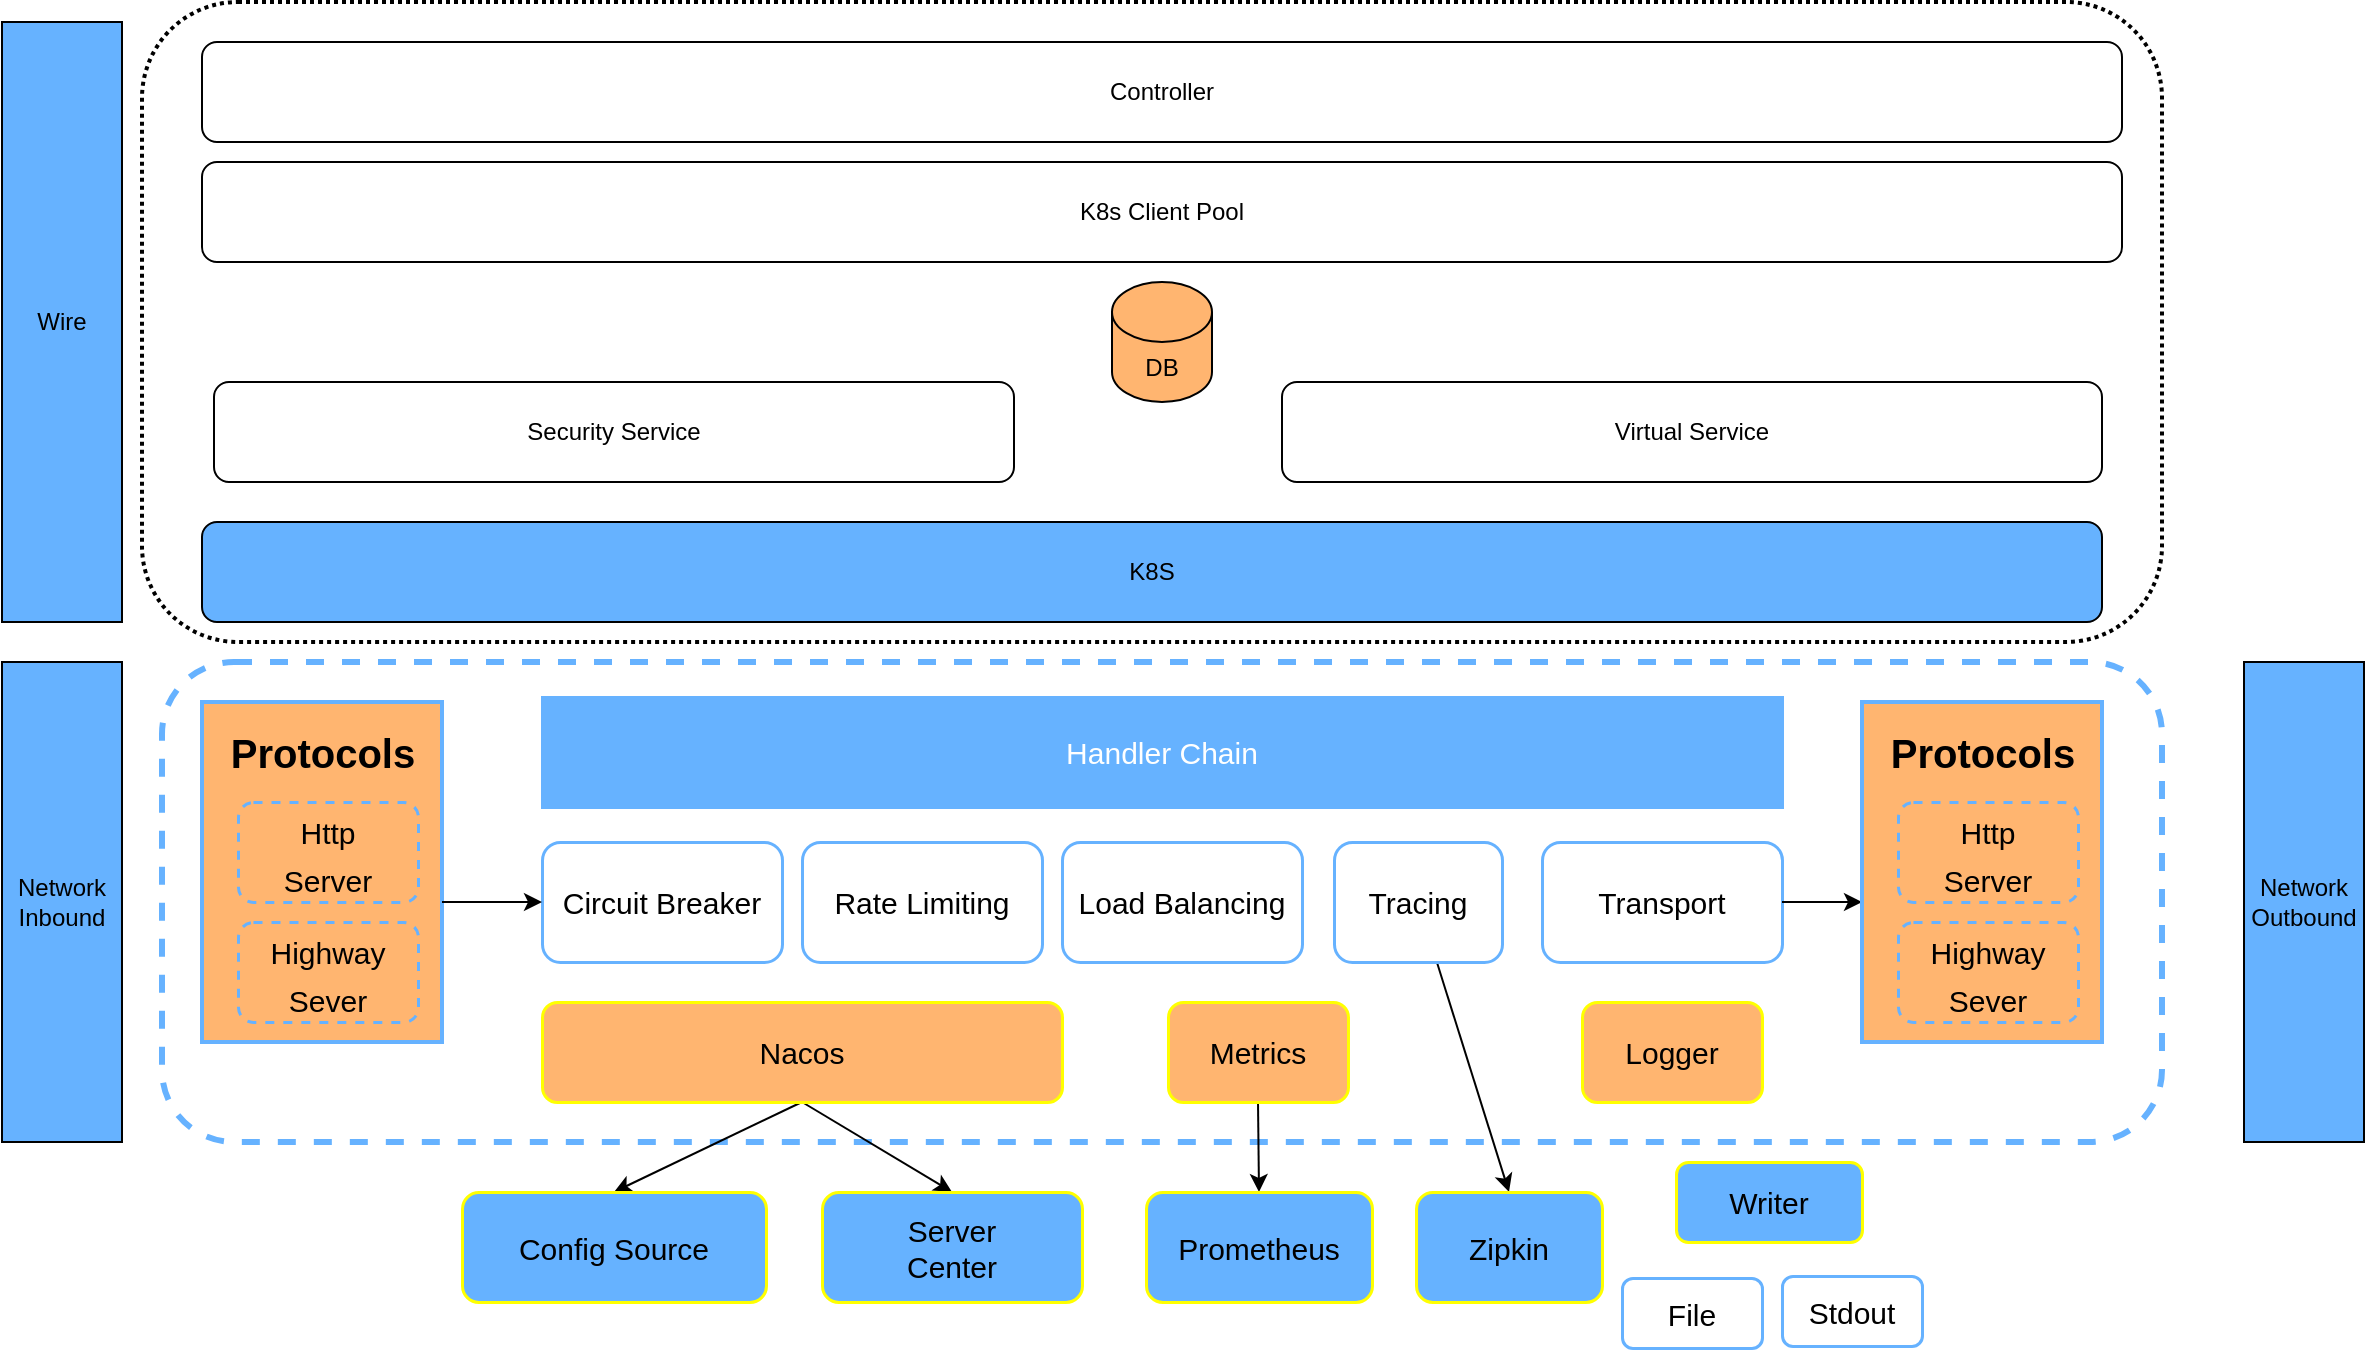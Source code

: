 <mxfile version="21.1.5" type="github">
  <diagram name="第 1 页" id="rUZTMIfKfon_q2ztTTua">
    <mxGraphModel dx="1434" dy="1965" grid="1" gridSize="10" guides="1" tooltips="1" connect="1" arrows="1" fold="1" page="1" pageScale="1" pageWidth="827" pageHeight="1169" math="0" shadow="0">
      <root>
        <mxCell id="0" />
        <mxCell id="1" parent="0" />
        <mxCell id="RApABBrmYkKpnpSUkDdv-8" value="" style="rounded=1;whiteSpace=wrap;html=1;fillColor=none;dashed=1;dashPattern=1 1;strokeWidth=2;" parent="1" vertex="1">
          <mxGeometry x="190" y="-70" width="1010" height="320" as="geometry" />
        </mxCell>
        <mxCell id="rJ2-EKXZz047EzGhhzqk-3" value="" style="rounded=1;whiteSpace=wrap;html=1;fillColor=none;dashed=1;strokeWidth=3;strokeColor=#66B2FF;" parent="1" vertex="1">
          <mxGeometry x="200" y="260" width="1000" height="240" as="geometry" />
        </mxCell>
        <mxCell id="rJ2-EKXZz047EzGhhzqk-2" value="Network Inbound" style="rounded=0;whiteSpace=wrap;html=1;direction=south;fillColor=#66B2FF;" parent="1" vertex="1">
          <mxGeometry x="120" y="260" width="60" height="240" as="geometry" />
        </mxCell>
        <mxCell id="rJ2-EKXZz047EzGhhzqk-5" value="" style="rounded=0;whiteSpace=wrap;html=1;fillColor=#FFB570;strokeColor=#66B2FF;strokeWidth=2;" parent="1" vertex="1">
          <mxGeometry x="220" y="280" width="120" height="170" as="geometry" />
        </mxCell>
        <mxCell id="rJ2-EKXZz047EzGhhzqk-6" value="&lt;font style=&quot;font-size: 20px;&quot;&gt;Protocols&lt;/font&gt;" style="text;strokeColor=none;fillColor=none;html=1;fontSize=24;fontStyle=1;verticalAlign=middle;align=center;" parent="1" vertex="1">
          <mxGeometry x="230" y="280" width="100" height="50" as="geometry" />
        </mxCell>
        <mxCell id="rJ2-EKXZz047EzGhhzqk-7" value="&lt;font style=&quot;font-size: 15px;&quot;&gt;Http&lt;br&gt;Server&lt;/font&gt;" style="rounded=1;whiteSpace=wrap;html=1;strokeColor=#66B2FF;fontSize=20;fillColor=none;dashed=1;strokeWidth=1.5;" parent="1" vertex="1">
          <mxGeometry x="238" y="330" width="90" height="50" as="geometry" />
        </mxCell>
        <mxCell id="rJ2-EKXZz047EzGhhzqk-8" value="&lt;font style=&quot;font-size: 15px;&quot;&gt;Highway&lt;br&gt;Sever&lt;/font&gt;" style="rounded=1;whiteSpace=wrap;html=1;strokeColor=#66B2FF;fontSize=20;fillColor=none;dashed=1;strokeWidth=1.5;" parent="1" vertex="1">
          <mxGeometry x="238" y="390" width="90" height="50" as="geometry" />
        </mxCell>
        <mxCell id="rJ2-EKXZz047EzGhhzqk-9" value="&lt;font color=&quot;#ffffff&quot;&gt;Handler Chain&lt;/font&gt;" style="rounded=0;whiteSpace=wrap;html=1;strokeColor=#66B2FF;strokeWidth=1.5;fontSize=15;fillColor=#66B2FF;" parent="1" vertex="1">
          <mxGeometry x="390" y="277.5" width="620" height="55" as="geometry" />
        </mxCell>
        <mxCell id="rJ2-EKXZz047EzGhhzqk-11" value="Circuit Breaker" style="rounded=1;whiteSpace=wrap;html=1;strokeColor=#66B2FF;strokeWidth=1.5;fontSize=15;fontColor=#000000;fillColor=none;" parent="1" vertex="1">
          <mxGeometry x="390" y="350" width="120" height="60" as="geometry" />
        </mxCell>
        <mxCell id="rJ2-EKXZz047EzGhhzqk-14" value="" style="endArrow=classic;html=1;rounded=0;fontSize=15;fontColor=#000000;" parent="1" edge="1">
          <mxGeometry relative="1" as="geometry">
            <mxPoint x="340" y="380" as="sourcePoint" />
            <mxPoint x="390" y="380" as="targetPoint" />
            <Array as="points">
              <mxPoint x="370" y="380" />
            </Array>
          </mxGeometry>
        </mxCell>
        <mxCell id="rJ2-EKXZz047EzGhhzqk-16" value="Rate Limiting" style="rounded=1;whiteSpace=wrap;html=1;strokeColor=#66B2FF;strokeWidth=1.5;fontSize=15;fontColor=#000000;fillColor=none;" parent="1" vertex="1">
          <mxGeometry x="520" y="350" width="120" height="60" as="geometry" />
        </mxCell>
        <mxCell id="rJ2-EKXZz047EzGhhzqk-17" value="Load Balancing" style="rounded=1;whiteSpace=wrap;html=1;strokeColor=#66B2FF;strokeWidth=1.5;fontSize=15;fontColor=#000000;fillColor=none;" parent="1" vertex="1">
          <mxGeometry x="650" y="350" width="120" height="60" as="geometry" />
        </mxCell>
        <mxCell id="rJ2-EKXZz047EzGhhzqk-36" style="edgeStyle=none;rounded=0;orthogonalLoop=1;jettySize=auto;html=1;entryX=0.5;entryY=0;entryDx=0;entryDy=0;fontSize=15;fontColor=#000000;" parent="1" source="rJ2-EKXZz047EzGhhzqk-18" target="rJ2-EKXZz047EzGhhzqk-35" edge="1">
          <mxGeometry relative="1" as="geometry" />
        </mxCell>
        <mxCell id="rJ2-EKXZz047EzGhhzqk-18" value="Tracing" style="rounded=1;whiteSpace=wrap;html=1;strokeColor=#66B2FF;strokeWidth=1.5;fontSize=15;fontColor=#000000;fillColor=none;" parent="1" vertex="1">
          <mxGeometry x="786" y="350" width="84" height="60" as="geometry" />
        </mxCell>
        <mxCell id="rJ2-EKXZz047EzGhhzqk-19" value="Transport" style="rounded=1;whiteSpace=wrap;html=1;strokeColor=#66B2FF;strokeWidth=1.5;fontSize=15;fontColor=#000000;fillColor=none;" parent="1" vertex="1">
          <mxGeometry x="890" y="350" width="120" height="60" as="geometry" />
        </mxCell>
        <mxCell id="rJ2-EKXZz047EzGhhzqk-20" value="" style="endArrow=classic;html=1;rounded=0;fontSize=15;fontColor=#000000;" parent="1" edge="1">
          <mxGeometry relative="1" as="geometry">
            <mxPoint x="1010" y="380" as="sourcePoint" />
            <mxPoint x="1050" y="380" as="targetPoint" />
          </mxGeometry>
        </mxCell>
        <mxCell id="rJ2-EKXZz047EzGhhzqk-21" value="" style="edgeLabel;resizable=0;html=1;align=center;verticalAlign=middle;strokeColor=#66B2FF;strokeWidth=1.5;fontSize=15;fontColor=#000000;fillColor=none;" parent="rJ2-EKXZz047EzGhhzqk-20" connectable="0" vertex="1">
          <mxGeometry relative="1" as="geometry" />
        </mxCell>
        <mxCell id="rJ2-EKXZz047EzGhhzqk-22" value="" style="rounded=0;whiteSpace=wrap;html=1;fillColor=#FFB570;strokeColor=#66B2FF;strokeWidth=2;" parent="1" vertex="1">
          <mxGeometry x="1050" y="280" width="120" height="170" as="geometry" />
        </mxCell>
        <mxCell id="rJ2-EKXZz047EzGhhzqk-23" value="&lt;font style=&quot;font-size: 20px;&quot;&gt;Protocols&lt;/font&gt;" style="text;strokeColor=none;fillColor=none;html=1;fontSize=24;fontStyle=1;verticalAlign=middle;align=center;" parent="1" vertex="1">
          <mxGeometry x="1060" y="280" width="100" height="50" as="geometry" />
        </mxCell>
        <mxCell id="rJ2-EKXZz047EzGhhzqk-24" value="&lt;font style=&quot;font-size: 15px;&quot;&gt;Http&lt;br&gt;Server&lt;/font&gt;" style="rounded=1;whiteSpace=wrap;html=1;strokeColor=#66B2FF;fontSize=20;fillColor=none;dashed=1;strokeWidth=1.5;" parent="1" vertex="1">
          <mxGeometry x="1068" y="330" width="90" height="50" as="geometry" />
        </mxCell>
        <mxCell id="rJ2-EKXZz047EzGhhzqk-25" value="&lt;font style=&quot;font-size: 15px;&quot;&gt;Highway&lt;br&gt;Sever&lt;/font&gt;" style="rounded=1;whiteSpace=wrap;html=1;strokeColor=#66B2FF;fontSize=20;fillColor=none;dashed=1;strokeWidth=1.5;" parent="1" vertex="1">
          <mxGeometry x="1068" y="390" width="90" height="50" as="geometry" />
        </mxCell>
        <mxCell id="rJ2-EKXZz047EzGhhzqk-31" style="edgeStyle=none;rounded=0;orthogonalLoop=1;jettySize=auto;html=1;entryX=0.5;entryY=0;entryDx=0;entryDy=0;fontSize=15;fontColor=#000000;exitX=0.5;exitY=1;exitDx=0;exitDy=0;" parent="1" source="rJ2-EKXZz047EzGhhzqk-26" target="rJ2-EKXZz047EzGhhzqk-29" edge="1">
          <mxGeometry relative="1" as="geometry" />
        </mxCell>
        <mxCell id="rJ2-EKXZz047EzGhhzqk-32" style="edgeStyle=none;rounded=0;orthogonalLoop=1;jettySize=auto;html=1;fontSize=15;fontColor=#000000;exitX=0.5;exitY=1;exitDx=0;exitDy=0;entryX=0.5;entryY=0;entryDx=0;entryDy=0;" parent="1" source="rJ2-EKXZz047EzGhhzqk-26" target="rJ2-EKXZz047EzGhhzqk-30" edge="1">
          <mxGeometry relative="1" as="geometry" />
        </mxCell>
        <mxCell id="rJ2-EKXZz047EzGhhzqk-26" value="Nacos" style="rounded=1;whiteSpace=wrap;html=1;strokeColor=#FFFF00;strokeWidth=1.5;fontSize=15;fontColor=#000000;fillColor=#FFB570;" parent="1" vertex="1">
          <mxGeometry x="390" y="430" width="260" height="50" as="geometry" />
        </mxCell>
        <mxCell id="rJ2-EKXZz047EzGhhzqk-34" style="edgeStyle=none;rounded=0;orthogonalLoop=1;jettySize=auto;html=1;exitX=0.5;exitY=1;exitDx=0;exitDy=0;entryX=0.5;entryY=0;entryDx=0;entryDy=0;fontSize=15;fontColor=#000000;" parent="1" source="rJ2-EKXZz047EzGhhzqk-27" target="rJ2-EKXZz047EzGhhzqk-33" edge="1">
          <mxGeometry relative="1" as="geometry" />
        </mxCell>
        <mxCell id="rJ2-EKXZz047EzGhhzqk-27" value="Metrics" style="rounded=1;whiteSpace=wrap;html=1;strokeColor=#FFFF00;strokeWidth=1.5;fontSize=15;fontColor=#000000;fillColor=#FFB570;" parent="1" vertex="1">
          <mxGeometry x="703" y="430" width="90" height="50" as="geometry" />
        </mxCell>
        <mxCell id="rJ2-EKXZz047EzGhhzqk-28" value="Logger" style="rounded=1;whiteSpace=wrap;html=1;strokeColor=#FFFF00;strokeWidth=1.5;fontSize=15;fontColor=#000000;fillColor=#FFB570;" parent="1" vertex="1">
          <mxGeometry x="910" y="430" width="90" height="50" as="geometry" />
        </mxCell>
        <mxCell id="rJ2-EKXZz047EzGhhzqk-29" value="Config Source" style="rounded=1;whiteSpace=wrap;html=1;strokeColor=#FFFF00;strokeWidth=1.5;fontSize=15;fontColor=#000000;fillColor=#66B2FF;" parent="1" vertex="1">
          <mxGeometry x="350" y="525" width="152" height="55" as="geometry" />
        </mxCell>
        <mxCell id="rJ2-EKXZz047EzGhhzqk-30" value="Server&lt;br&gt;Center" style="rounded=1;whiteSpace=wrap;html=1;strokeColor=#FFFF00;strokeWidth=1.5;fontSize=15;fontColor=#000000;fillColor=#66B2FF;" parent="1" vertex="1">
          <mxGeometry x="530" y="525" width="130" height="55" as="geometry" />
        </mxCell>
        <mxCell id="rJ2-EKXZz047EzGhhzqk-33" value="Prometheus" style="rounded=1;whiteSpace=wrap;html=1;strokeColor=#FFFF00;strokeWidth=1.5;fontSize=15;fontColor=#000000;fillColor=#66B2FF;" parent="1" vertex="1">
          <mxGeometry x="692" y="525" width="113" height="55" as="geometry" />
        </mxCell>
        <mxCell id="rJ2-EKXZz047EzGhhzqk-35" value="Zipkin" style="rounded=1;whiteSpace=wrap;html=1;strokeColor=#FFFF00;strokeWidth=1.5;fontSize=15;fontColor=#000000;fillColor=#66B2FF;" parent="1" vertex="1">
          <mxGeometry x="827" y="525" width="93" height="55" as="geometry" />
        </mxCell>
        <mxCell id="rJ2-EKXZz047EzGhhzqk-37" value="Writer" style="rounded=1;whiteSpace=wrap;html=1;strokeColor=#FFFF00;strokeWidth=1.5;fontSize=15;fontColor=#000000;fillColor=#66B2FF;" parent="1" vertex="1">
          <mxGeometry x="957" y="510" width="93" height="40" as="geometry" />
        </mxCell>
        <mxCell id="rJ2-EKXZz047EzGhhzqk-38" value="File" style="rounded=1;whiteSpace=wrap;html=1;strokeColor=#66B2FF;strokeWidth=1.5;fontSize=15;fontColor=#000000;fillColor=none;" parent="1" vertex="1">
          <mxGeometry x="930" y="568" width="70" height="35" as="geometry" />
        </mxCell>
        <mxCell id="rJ2-EKXZz047EzGhhzqk-39" value="Stdout" style="rounded=1;whiteSpace=wrap;html=1;strokeColor=#66B2FF;strokeWidth=1.5;fontSize=15;fontColor=#000000;fillColor=none;" parent="1" vertex="1">
          <mxGeometry x="1010" y="567" width="70" height="35" as="geometry" />
        </mxCell>
        <mxCell id="rJ2-EKXZz047EzGhhzqk-40" value="Network Outbound" style="rounded=0;whiteSpace=wrap;html=1;direction=south;fillColor=#66B2FF;" parent="1" vertex="1">
          <mxGeometry x="1241" y="260" width="60" height="240" as="geometry" />
        </mxCell>
        <mxCell id="RApABBrmYkKpnpSUkDdv-1" value="Controller" style="rounded=1;whiteSpace=wrap;html=1;fillColor=none;" parent="1" vertex="1">
          <mxGeometry x="220" y="-50" width="960" height="50" as="geometry" />
        </mxCell>
        <mxCell id="RApABBrmYkKpnpSUkDdv-2" value="K8s Client Pool" style="whiteSpace=wrap;html=1;fillColor=none;rounded=1;" parent="1" vertex="1">
          <mxGeometry x="220" y="10" width="960" height="50" as="geometry" />
        </mxCell>
        <mxCell id="RApABBrmYkKpnpSUkDdv-3" value="Security Service" style="whiteSpace=wrap;html=1;fillColor=none;rounded=1;" parent="1" vertex="1">
          <mxGeometry x="226" y="120" width="400" height="50" as="geometry" />
        </mxCell>
        <mxCell id="RApABBrmYkKpnpSUkDdv-4" value="Virtual&amp;nbsp;Service" style="whiteSpace=wrap;html=1;fillColor=none;rounded=1;" parent="1" vertex="1">
          <mxGeometry x="760" y="120" width="410" height="50" as="geometry" />
        </mxCell>
        <mxCell id="RApABBrmYkKpnpSUkDdv-6" value="DB" style="shape=cylinder3;whiteSpace=wrap;html=1;boundedLbl=1;backgroundOutline=1;size=15;fillColor=#FFB570;" parent="1" vertex="1">
          <mxGeometry x="675" y="70" width="50" height="60" as="geometry" />
        </mxCell>
        <mxCell id="RApABBrmYkKpnpSUkDdv-7" value="K8S" style="rounded=1;whiteSpace=wrap;html=1;fillColor=#66B2FF;" parent="1" vertex="1">
          <mxGeometry x="220" y="190" width="950" height="50" as="geometry" />
        </mxCell>
        <mxCell id="RApABBrmYkKpnpSUkDdv-9" value="Wire" style="rounded=0;whiteSpace=wrap;html=1;direction=south;fillColor=#66B2FF;" parent="1" vertex="1">
          <mxGeometry x="120" y="-60" width="60" height="300" as="geometry" />
        </mxCell>
      </root>
    </mxGraphModel>
  </diagram>
</mxfile>
